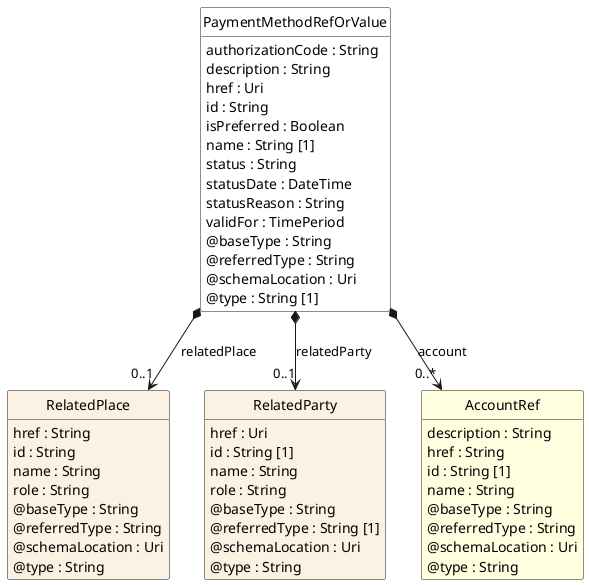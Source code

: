 @startuml
hide circle
hide methods
hide stereotype
show <<Enumeration>> stereotype
skinparam class {
   BackgroundColor<<Enumeration>> #E6F5F7
   BackgroundColor<<Ref>> #FFFFE0
   BackgroundColor<<Pivot>> #FFFFFFF
   BackgroundColor<<SimpleType>> #E2F0DA
   BackgroundColor #FCF2E3
}

class PaymentMethodRefOrValue <<Pivot>> {
    authorizationCode : String
    description : String
    href : Uri
    id : String
    isPreferred : Boolean
    name : String [1]
    status : String
    statusDate : DateTime
    statusReason : String
    validFor : TimePeriod
    @baseType : String
    @referredType : String
    @schemaLocation : Uri
    @type : String [1]
}

class RelatedPlace  {
    href : String
    id : String
    name : String
    role : String
    @baseType : String
    @referredType : String
    @schemaLocation : Uri
    @type : String
}

class RelatedParty  {
    href : Uri
    id : String [1]
    name : String
    role : String
    @baseType : String
    @referredType : String [1]
    @schemaLocation : Uri
    @type : String
}

class AccountRef  <<Ref>> {
    description : String
    href : String
    id : String [1]
    name : String
    @baseType : String
    @referredType : String
    @schemaLocation : Uri
    @type : String
}

PaymentMethodRefOrValue *-->  "0..1" RelatedParty : relatedParty

PaymentMethodRefOrValue *-->  "0..*" AccountRef : account

PaymentMethodRefOrValue *-->  "0..1" RelatedPlace : relatedPlace

@enduml